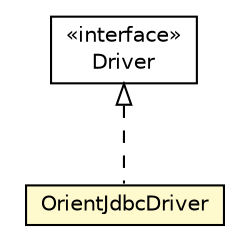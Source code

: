 #!/usr/local/bin/dot
#
# Class diagram 
# Generated by UMLGraph version R5_6-24-gf6e263 (http://www.umlgraph.org/)
#

digraph G {
	edge [fontname="Helvetica",fontsize=10,labelfontname="Helvetica",labelfontsize=10];
	node [fontname="Helvetica",fontsize=10,shape=plaintext];
	nodesep=0.25;
	ranksep=0.5;
	// com.orientechnologies.orient.jdbc.OrientJdbcDriver
	c7723247 [label=<<table title="com.orientechnologies.orient.jdbc.OrientJdbcDriver" border="0" cellborder="1" cellspacing="0" cellpadding="2" port="p" bgcolor="lemonChiffon" href="./OrientJdbcDriver.html">
		<tr><td><table border="0" cellspacing="0" cellpadding="1">
<tr><td align="center" balign="center"> OrientJdbcDriver </td></tr>
		</table></td></tr>
		</table>>, URL="./OrientJdbcDriver.html", fontname="Helvetica", fontcolor="black", fontsize=10.0];
	//com.orientechnologies.orient.jdbc.OrientJdbcDriver implements java.sql.Driver
	c7723328:p -> c7723247:p [dir=back,arrowtail=empty,style=dashed];
	// java.sql.Driver
	c7723328 [label=<<table title="java.sql.Driver" border="0" cellborder="1" cellspacing="0" cellpadding="2" port="p" href="http://java.sun.com/j2se/1.4.2/docs/api/java/sql/Driver.html">
		<tr><td><table border="0" cellspacing="0" cellpadding="1">
<tr><td align="center" balign="center"> &#171;interface&#187; </td></tr>
<tr><td align="center" balign="center"> Driver </td></tr>
		</table></td></tr>
		</table>>, URL="http://java.sun.com/j2se/1.4.2/docs/api/java/sql/Driver.html", fontname="Helvetica", fontcolor="black", fontsize=10.0];
}

